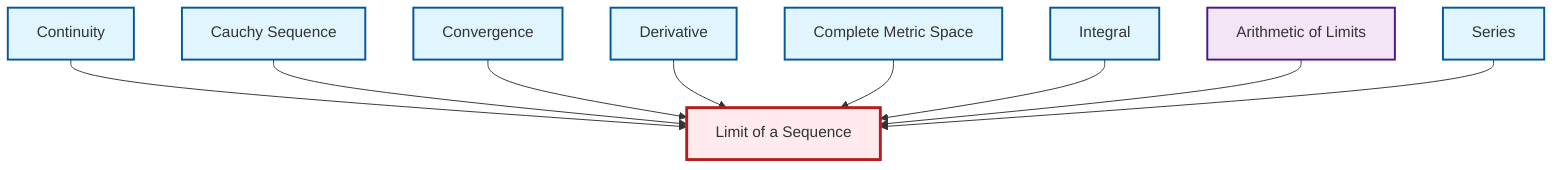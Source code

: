 graph TD
    classDef definition fill:#e1f5fe,stroke:#01579b,stroke-width:2px
    classDef theorem fill:#f3e5f5,stroke:#4a148c,stroke-width:2px
    classDef axiom fill:#fff3e0,stroke:#e65100,stroke-width:2px
    classDef example fill:#e8f5e9,stroke:#1b5e20,stroke-width:2px
    classDef current fill:#ffebee,stroke:#b71c1c,stroke-width:3px
    def-cauchy-sequence["Cauchy Sequence"]:::definition
    def-convergence["Convergence"]:::definition
    def-derivative["Derivative"]:::definition
    thm-limit-arithmetic["Arithmetic of Limits"]:::theorem
    def-series["Series"]:::definition
    def-complete-metric-space["Complete Metric Space"]:::definition
    def-continuity["Continuity"]:::definition
    def-integral["Integral"]:::definition
    def-limit["Limit of a Sequence"]:::definition
    def-continuity --> def-limit
    def-cauchy-sequence --> def-limit
    def-convergence --> def-limit
    def-derivative --> def-limit
    def-complete-metric-space --> def-limit
    def-integral --> def-limit
    thm-limit-arithmetic --> def-limit
    def-series --> def-limit
    class def-limit current